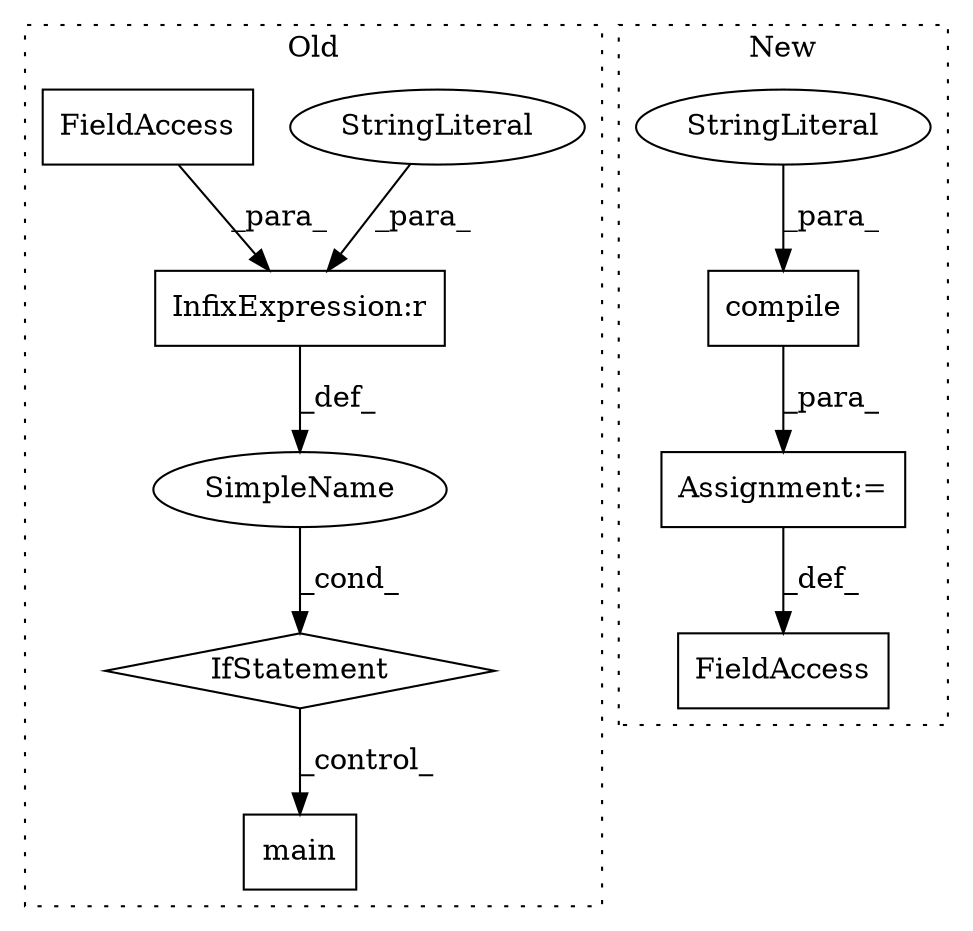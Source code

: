 digraph G {
subgraph cluster0 {
1 [label="main" a="32" s="116707" l="6" shape="box"];
4 [label="InfixExpression:r" a="27" s="116683" l="4" shape="box"];
5 [label="StringLiteral" a="45" s="116687" l="10" shape="ellipse"];
6 [label="SimpleName" a="42" s="" l="" shape="ellipse"];
7 [label="IfStatement" a="25" s="116671,116697" l="4,2" shape="diamond"];
8 [label="FieldAccess" a="22" s="116675" l="8" shape="box"];
label = "Old";
style="dotted";
}
subgraph cluster1 {
2 [label="compile" a="32" s="109297,109324" l="8,1" shape="box"];
3 [label="StringLiteral" a="45" s="109305" l="19" shape="ellipse"];
9 [label="Assignment:=" a="7" s="109293" l="1" shape="box"];
10 [label="FieldAccess" a="22" s="109264" l="29" shape="box"];
label = "New";
style="dotted";
}
2 -> 9 [label="_para_"];
3 -> 2 [label="_para_"];
4 -> 6 [label="_def_"];
5 -> 4 [label="_para_"];
6 -> 7 [label="_cond_"];
7 -> 1 [label="_control_"];
8 -> 4 [label="_para_"];
9 -> 10 [label="_def_"];
}